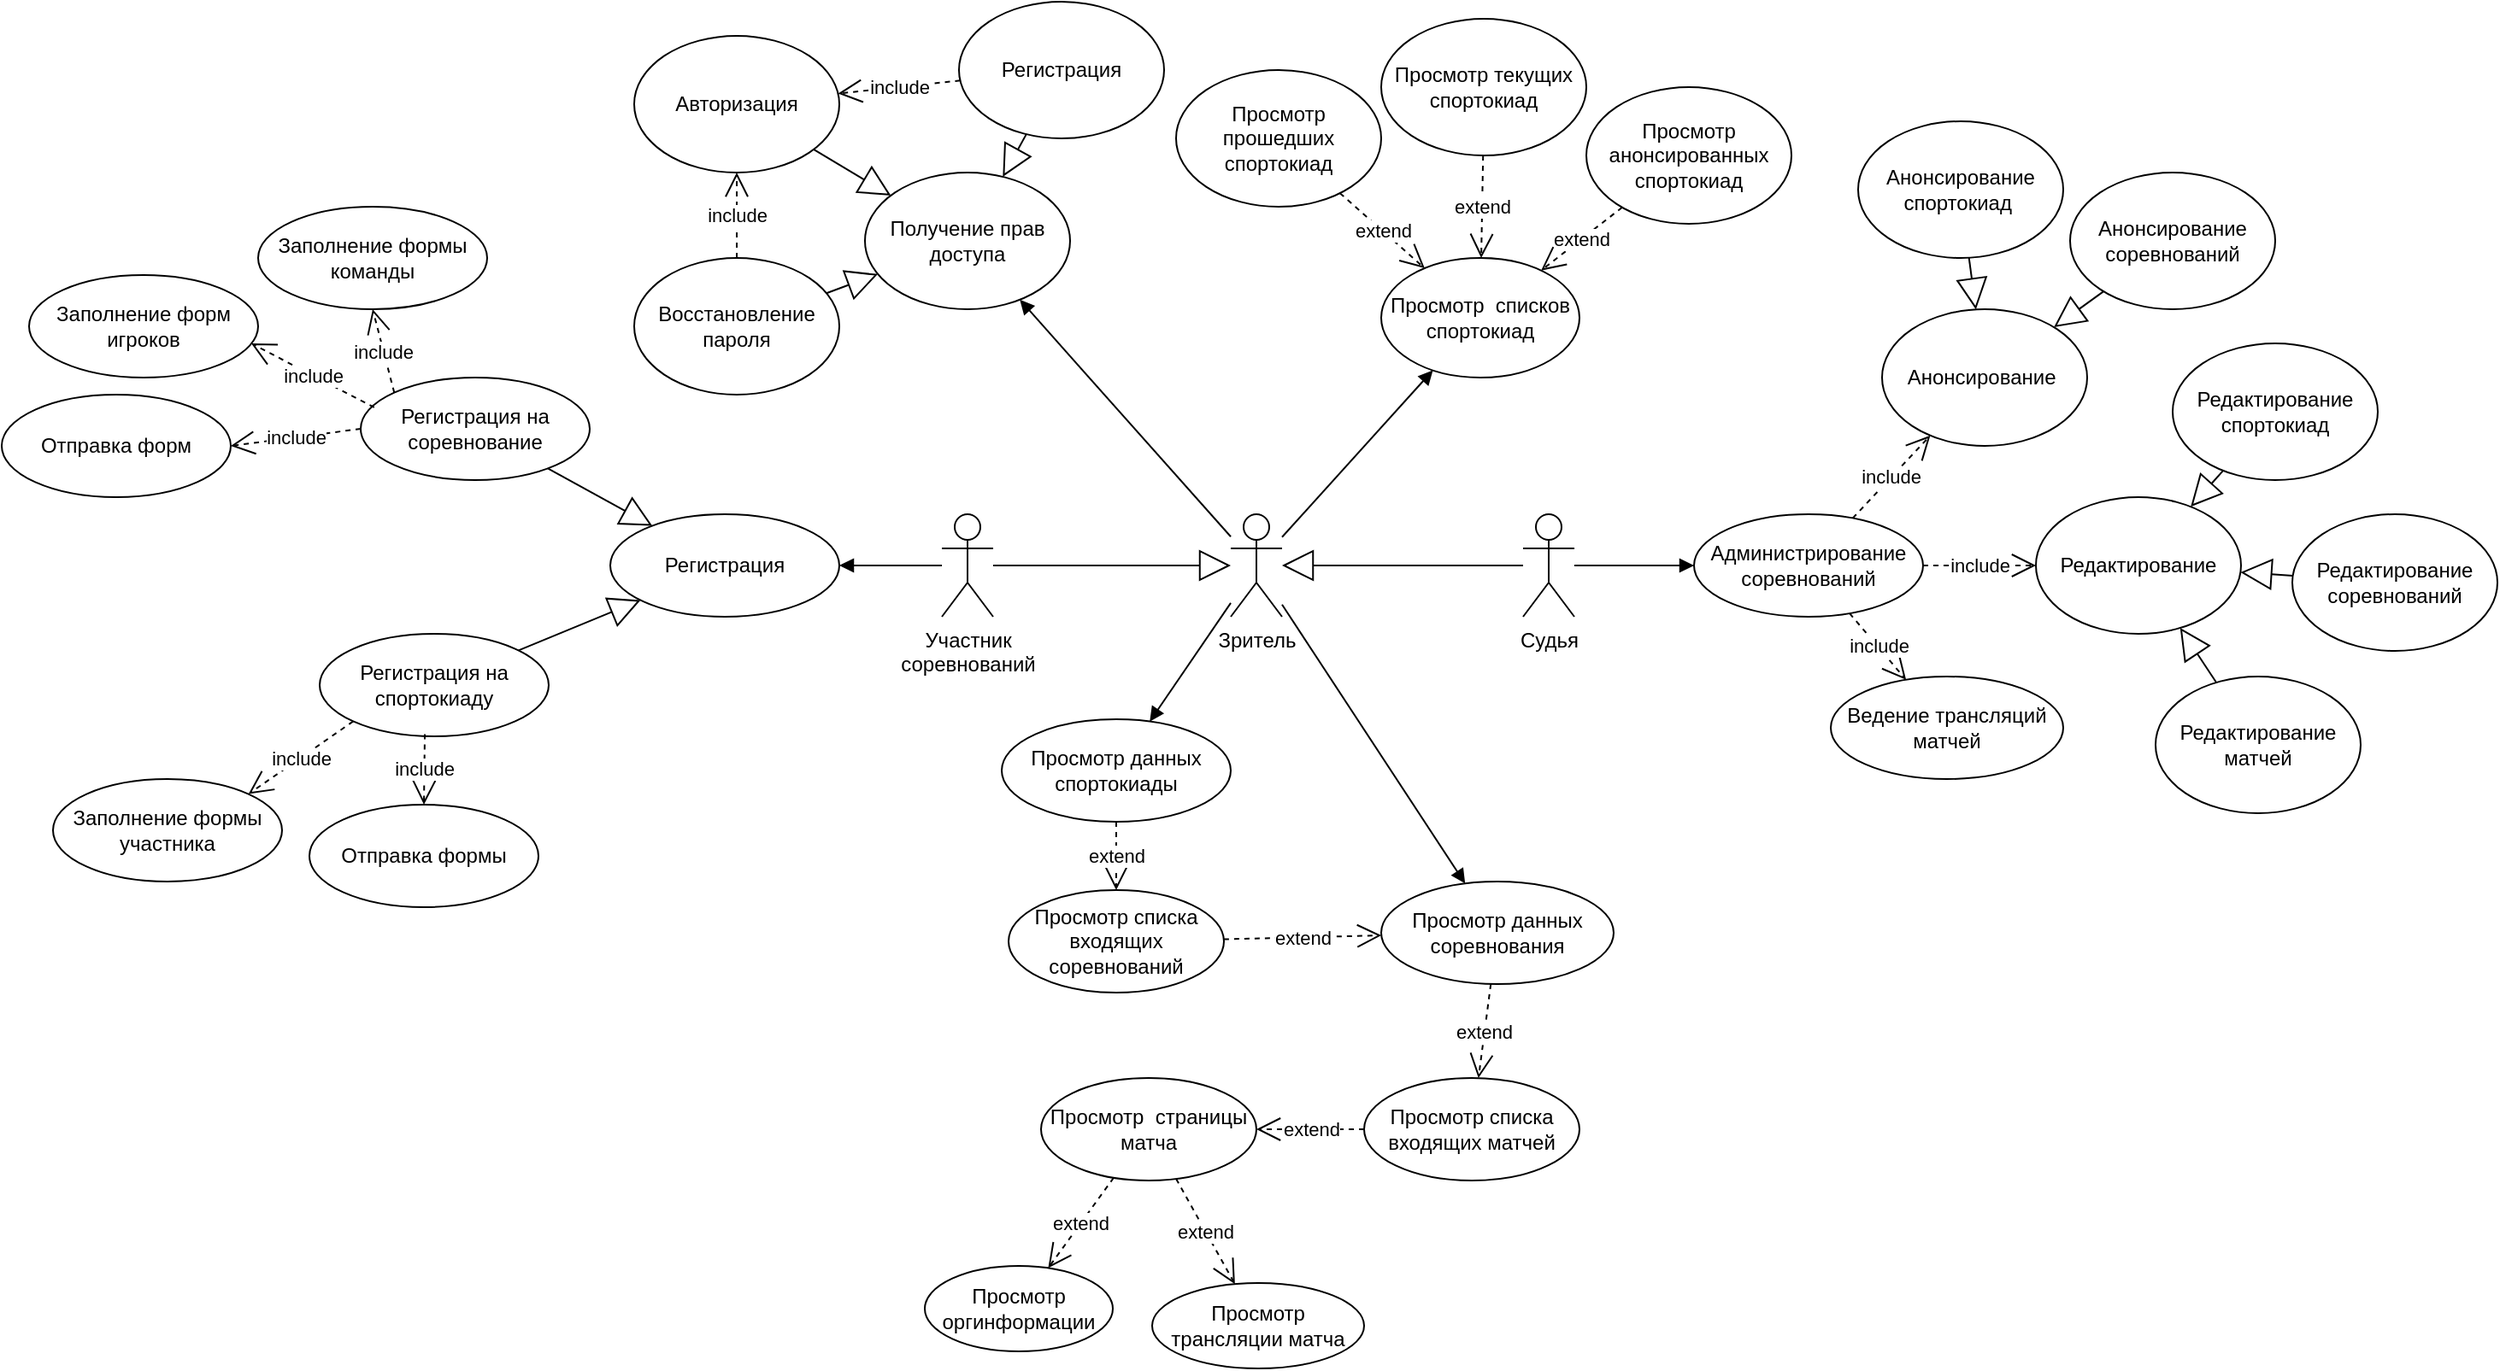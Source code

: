 <mxfile version="20.3.2" type="device"><diagram id="YYFFiIHqvIF_pzIB0dtG" name="Страница 1"><mxGraphModel dx="3945" dy="1483" grid="1" gridSize="10" guides="1" tooltips="1" connect="1" arrows="1" fold="1" page="1" pageScale="1" pageWidth="827" pageHeight="1169" math="0" shadow="0"><root><mxCell id="0"/><mxCell id="1" parent="0"/><mxCell id="IaCt-iZopH5ovdjnBkbf-1" value="Судья&lt;br&gt;" style="shape=umlActor;verticalLabelPosition=bottom;verticalAlign=top;html=1;outlineConnect=0;" parent="1" vertex="1"><mxGeometry x="570" y="430" width="30" height="60" as="geometry"/></mxCell><mxCell id="IaCt-iZopH5ovdjnBkbf-3" value="Участник &lt;br&gt;соревнований" style="shape=umlActor;verticalLabelPosition=bottom;verticalAlign=top;html=1;outlineConnect=0;" parent="1" vertex="1"><mxGeometry x="230" y="430" width="30" height="60" as="geometry"/></mxCell><mxCell id="IaCt-iZopH5ovdjnBkbf-6" value="Зритель" style="shape=umlActor;verticalLabelPosition=bottom;verticalAlign=top;html=1;outlineConnect=0;" parent="1" vertex="1"><mxGeometry x="399" y="430" width="30" height="60" as="geometry"/></mxCell><mxCell id="IaCt-iZopH5ovdjnBkbf-7" value="Просмотр&amp;nbsp; списков спортокиад" style="ellipse;whiteSpace=wrap;html=1;" parent="1" vertex="1"><mxGeometry x="487" y="280" width="116" height="70" as="geometry"/></mxCell><mxCell id="IaCt-iZopH5ovdjnBkbf-9" value="Просмотр прошедших&lt;br&gt;спортокиад" style="ellipse;whiteSpace=wrap;html=1;" parent="1" vertex="1"><mxGeometry x="367" y="170" width="120" height="80" as="geometry"/></mxCell><mxCell id="IaCt-iZopH5ovdjnBkbf-10" value="Просмотр анонсированных&lt;br&gt;спортокиад" style="ellipse;whiteSpace=wrap;html=1;" parent="1" vertex="1"><mxGeometry x="607" y="180" width="120" height="80" as="geometry"/></mxCell><mxCell id="IaCt-iZopH5ovdjnBkbf-11" value="Просмотр текущих&lt;br&gt;спортокиад" style="ellipse;whiteSpace=wrap;html=1;" parent="1" vertex="1"><mxGeometry x="487" y="140" width="120" height="80" as="geometry"/></mxCell><mxCell id="IaCt-iZopH5ovdjnBkbf-12" value="extend" style="endArrow=open;endSize=12;dashed=1;html=1;rounded=0;" parent="1" source="IaCt-iZopH5ovdjnBkbf-9" target="IaCt-iZopH5ovdjnBkbf-7" edge="1"><mxGeometry width="160" relative="1" as="geometry"><mxPoint x="461" y="190" as="sourcePoint"/><mxPoint x="621" y="190" as="targetPoint"/></mxGeometry></mxCell><mxCell id="IaCt-iZopH5ovdjnBkbf-13" value="extend" style="endArrow=open;endSize=12;dashed=1;html=1;rounded=0;" parent="1" source="IaCt-iZopH5ovdjnBkbf-10" target="IaCt-iZopH5ovdjnBkbf-7" edge="1"><mxGeometry width="160" relative="1" as="geometry"><mxPoint x="411.0" y="250" as="sourcePoint"/><mxPoint x="498.16" y="311.28" as="targetPoint"/></mxGeometry></mxCell><mxCell id="IaCt-iZopH5ovdjnBkbf-14" value="extend" style="endArrow=open;endSize=12;dashed=1;html=1;rounded=0;" parent="1" source="IaCt-iZopH5ovdjnBkbf-11" target="IaCt-iZopH5ovdjnBkbf-7" edge="1"><mxGeometry width="160" relative="1" as="geometry"><mxPoint x="421.0" y="260" as="sourcePoint"/><mxPoint x="508.16" y="321.28" as="targetPoint"/></mxGeometry></mxCell><mxCell id="IaCt-iZopH5ovdjnBkbf-15" value="" style="endArrow=block;endSize=16;endFill=0;html=1;rounded=0;" parent="1" source="IaCt-iZopH5ovdjnBkbf-1" target="IaCt-iZopH5ovdjnBkbf-6" edge="1"><mxGeometry width="160" relative="1" as="geometry"><mxPoint x="430" y="460" as="sourcePoint"/><mxPoint x="460" y="540" as="targetPoint"/></mxGeometry></mxCell><mxCell id="IaCt-iZopH5ovdjnBkbf-16" value="" style="endArrow=block;endSize=16;endFill=0;html=1;rounded=0;" parent="1" source="IaCt-iZopH5ovdjnBkbf-3" target="IaCt-iZopH5ovdjnBkbf-6" edge="1"><mxGeometry width="160" relative="1" as="geometry"><mxPoint x="310" y="500" as="sourcePoint"/><mxPoint x="580" y="470" as="targetPoint"/></mxGeometry></mxCell><mxCell id="IaCt-iZopH5ovdjnBkbf-17" value="Просмотр данных спортокиады" style="ellipse;whiteSpace=wrap;html=1;" parent="1" vertex="1"><mxGeometry x="265" y="550" width="134" height="60" as="geometry"/></mxCell><mxCell id="IaCt-iZopH5ovdjnBkbf-18" value="Просмотр данных соревнования" style="ellipse;whiteSpace=wrap;html=1;" parent="1" vertex="1"><mxGeometry x="487" y="645" width="136" height="60" as="geometry"/></mxCell><mxCell id="IaCt-iZopH5ovdjnBkbf-20" value="" style="html=1;verticalAlign=bottom;endArrow=block;rounded=0;" parent="1" target="IaCt-iZopH5ovdjnBkbf-17" edge="1" source="IaCt-iZopH5ovdjnBkbf-6"><mxGeometry width="80" relative="1" as="geometry"><mxPoint x="410" y="520" as="sourcePoint"/><mxPoint x="430" y="490" as="targetPoint"/></mxGeometry></mxCell><mxCell id="IaCt-iZopH5ovdjnBkbf-21" value="" style="html=1;verticalAlign=bottom;endArrow=block;rounded=0;" parent="1" target="IaCt-iZopH5ovdjnBkbf-18" edge="1" source="IaCt-iZopH5ovdjnBkbf-6"><mxGeometry width="80" relative="1" as="geometry"><mxPoint x="440" y="520" as="sourcePoint"/><mxPoint x="333" y="640" as="targetPoint"/></mxGeometry></mxCell><mxCell id="IaCt-iZopH5ovdjnBkbf-22" value="extend" style="endArrow=open;endSize=12;dashed=1;html=1;rounded=0;" parent="1" source="zCsc6Pg49jgHVW5mqzM0-1" target="IaCt-iZopH5ovdjnBkbf-18" edge="1"><mxGeometry width="160" relative="1" as="geometry"><mxPoint x="570" y="290" as="sourcePoint"/><mxPoint x="464.834" y="340.144" as="targetPoint"/></mxGeometry></mxCell><mxCell id="IaCt-iZopH5ovdjnBkbf-23" value="Получение прав доступа" style="ellipse;whiteSpace=wrap;html=1;" parent="1" vertex="1"><mxGeometry x="185" y="230" width="120" height="80" as="geometry"/></mxCell><mxCell id="IaCt-iZopH5ovdjnBkbf-24" value="" style="html=1;verticalAlign=bottom;endArrow=block;rounded=0;" parent="1" source="IaCt-iZopH5ovdjnBkbf-6" target="IaCt-iZopH5ovdjnBkbf-23" edge="1"><mxGeometry width="80" relative="1" as="geometry"><mxPoint x="390" y="510" as="sourcePoint"/><mxPoint x="419" y="630" as="targetPoint"/></mxGeometry></mxCell><mxCell id="IaCt-iZopH5ovdjnBkbf-25" value="Просмотр&amp;nbsp; страницы матча" style="ellipse;whiteSpace=wrap;html=1;" parent="1" vertex="1"><mxGeometry x="288" y="760" width="126" height="60" as="geometry"/></mxCell><mxCell id="IaCt-iZopH5ovdjnBkbf-26" value="extend" style="endArrow=open;endSize=12;dashed=1;html=1;rounded=0;" parent="1" source="zCsc6Pg49jgHVW5mqzM0-5" target="IaCt-iZopH5ovdjnBkbf-25" edge="1"><mxGeometry width="160" relative="1" as="geometry"><mxPoint x="463.734" y="681.124" as="sourcePoint"/><mxPoint x="522.266" y="748.876" as="targetPoint"/></mxGeometry></mxCell><mxCell id="IaCt-iZopH5ovdjnBkbf-27" value="Авторизация" style="ellipse;whiteSpace=wrap;html=1;" parent="1" vertex="1"><mxGeometry x="50" y="150" width="120" height="80" as="geometry"/></mxCell><mxCell id="IaCt-iZopH5ovdjnBkbf-28" value="Регистрация" style="ellipse;whiteSpace=wrap;html=1;" parent="1" vertex="1"><mxGeometry x="240" y="130" width="120" height="80" as="geometry"/></mxCell><mxCell id="IaCt-iZopH5ovdjnBkbf-29" value="Восстановление пароля" style="ellipse;whiteSpace=wrap;html=1;" parent="1" vertex="1"><mxGeometry x="50" y="280" width="120" height="80" as="geometry"/></mxCell><mxCell id="IaCt-iZopH5ovdjnBkbf-30" value="" style="endArrow=block;endSize=16;endFill=0;html=1;rounded=0;" parent="1" source="IaCt-iZopH5ovdjnBkbf-28" target="IaCt-iZopH5ovdjnBkbf-23" edge="1"><mxGeometry width="160" relative="1" as="geometry"><mxPoint x="244" y="286" as="sourcePoint"/><mxPoint x="404" y="286" as="targetPoint"/></mxGeometry></mxCell><mxCell id="IaCt-iZopH5ovdjnBkbf-31" value="" style="endArrow=block;endSize=16;endFill=0;html=1;rounded=0;" parent="1" source="IaCt-iZopH5ovdjnBkbf-27" target="IaCt-iZopH5ovdjnBkbf-23" edge="1"><mxGeometry width="160" relative="1" as="geometry"><mxPoint x="193.92" y="434.56" as="sourcePoint"/><mxPoint x="224" y="270" as="targetPoint"/></mxGeometry></mxCell><mxCell id="IaCt-iZopH5ovdjnBkbf-32" value="" style="endArrow=block;endSize=16;endFill=0;html=1;rounded=0;" parent="1" source="IaCt-iZopH5ovdjnBkbf-29" target="IaCt-iZopH5ovdjnBkbf-23" edge="1"><mxGeometry width="160" relative="1" as="geometry"><mxPoint x="203.92" y="444.56" as="sourcePoint"/><mxPoint x="291.574" y="374.284" as="targetPoint"/></mxGeometry></mxCell><mxCell id="IaCt-iZopH5ovdjnBkbf-33" value="include" style="endArrow=open;endSize=12;dashed=1;html=1;rounded=0;" parent="1" source="IaCt-iZopH5ovdjnBkbf-28" target="IaCt-iZopH5ovdjnBkbf-27" edge="1"><mxGeometry width="160" relative="1" as="geometry"><mxPoint x="537.623" y="367.177" as="sourcePoint"/><mxPoint x="596.377" y="434.823" as="targetPoint"/><mxPoint as="offset"/></mxGeometry></mxCell><mxCell id="IaCt-iZopH5ovdjnBkbf-36" value="include" style="endArrow=open;endSize=12;dashed=1;html=1;rounded=0;" parent="1" source="IaCt-iZopH5ovdjnBkbf-29" target="IaCt-iZopH5ovdjnBkbf-27" edge="1"><mxGeometry width="160" relative="1" as="geometry"><mxPoint x="174" y="376" as="sourcePoint"/><mxPoint x="174" y="436" as="targetPoint"/><mxPoint as="offset"/></mxGeometry></mxCell><mxCell id="zCsc6Pg49jgHVW5mqzM0-1" value="Просмотр списка входящих&lt;br&gt;соревнований" style="ellipse;whiteSpace=wrap;html=1;" parent="1" vertex="1"><mxGeometry x="269" y="650" width="126" height="60" as="geometry"/></mxCell><mxCell id="zCsc6Pg49jgHVW5mqzM0-3" value="extend" style="endArrow=open;endSize=12;dashed=1;html=1;rounded=0;" parent="1" source="IaCt-iZopH5ovdjnBkbf-17" target="zCsc6Pg49jgHVW5mqzM0-1" edge="1"><mxGeometry width="160" relative="1" as="geometry"><mxPoint x="463.37" y="681.298" as="sourcePoint"/><mxPoint x="522.63" y="748.702" as="targetPoint"/></mxGeometry></mxCell><mxCell id="zCsc6Pg49jgHVW5mqzM0-5" value="Просмотр списка входящих матчей" style="ellipse;whiteSpace=wrap;html=1;" parent="1" vertex="1"><mxGeometry x="477" y="760" width="126" height="60" as="geometry"/></mxCell><mxCell id="zCsc6Pg49jgHVW5mqzM0-6" value="&lt;span style=&quot;color: rgb(0, 0, 0); font-family: Helvetica; font-size: 11px; font-style: normal; font-variant-ligatures: normal; font-variant-caps: normal; font-weight: 400; letter-spacing: normal; orphans: 2; text-align: center; text-indent: 0px; text-transform: none; widows: 2; word-spacing: 0px; -webkit-text-stroke-width: 0px; background-color: rgb(255, 255, 255); text-decoration-thickness: initial; text-decoration-style: initial; text-decoration-color: initial; float: none; display: inline !important;&quot;&gt;extend&lt;/span&gt;" style="endArrow=open;endSize=12;dashed=1;html=1;rounded=0;" parent="1" source="IaCt-iZopH5ovdjnBkbf-18" target="zCsc6Pg49jgHVW5mqzM0-5" edge="1"><mxGeometry width="160" relative="1" as="geometry"><mxPoint x="419" y="690" as="sourcePoint"/><mxPoint x="630" y="860" as="targetPoint"/></mxGeometry></mxCell><mxCell id="zCsc6Pg49jgHVW5mqzM0-10" value="" style="html=1;verticalAlign=bottom;endArrow=block;rounded=0;" parent="1" source="IaCt-iZopH5ovdjnBkbf-6" target="IaCt-iZopH5ovdjnBkbf-7" edge="1"><mxGeometry width="80" relative="1" as="geometry"><mxPoint x="450" y="520" as="sourcePoint"/><mxPoint x="530" y="344.805" as="targetPoint"/></mxGeometry></mxCell><mxCell id="zCsc6Pg49jgHVW5mqzM0-11" value="Просмотр трансляции матча" style="ellipse;whiteSpace=wrap;html=1;" parent="1" vertex="1"><mxGeometry x="353" y="880" width="124" height="50" as="geometry"/></mxCell><mxCell id="zCsc6Pg49jgHVW5mqzM0-12" value="extend" style="endArrow=open;endSize=12;dashed=1;html=1;rounded=0;" parent="1" source="IaCt-iZopH5ovdjnBkbf-25" target="zCsc6Pg49jgHVW5mqzM0-11" edge="1"><mxGeometry width="160" relative="1" as="geometry"><mxPoint x="643" y="940" as="sourcePoint"/><mxPoint x="589.429" y="988.731" as="targetPoint"/></mxGeometry></mxCell><mxCell id="zCsc6Pg49jgHVW5mqzM0-13" value="Просмотр оргинформации" style="ellipse;whiteSpace=wrap;html=1;" parent="1" vertex="1"><mxGeometry x="220" y="870" width="110" height="50" as="geometry"/></mxCell><mxCell id="zCsc6Pg49jgHVW5mqzM0-14" value="extend" style="endArrow=open;endSize=12;dashed=1;html=1;rounded=0;" parent="1" source="IaCt-iZopH5ovdjnBkbf-25" target="zCsc6Pg49jgHVW5mqzM0-13" edge="1"><mxGeometry width="160" relative="1" as="geometry"><mxPoint x="545" y="1040" as="sourcePoint"/><mxPoint x="582" y="1100" as="targetPoint"/></mxGeometry></mxCell><mxCell id="mUId1m_sOmBjOgqleylI-11" value="Регистрация на соревнование" style="ellipse;whiteSpace=wrap;html=1;" vertex="1" parent="1"><mxGeometry x="-110" y="350" width="134" height="60" as="geometry"/></mxCell><mxCell id="mUId1m_sOmBjOgqleylI-12" value="" style="html=1;verticalAlign=bottom;endArrow=block;rounded=0;entryX=1;entryY=0.5;entryDx=0;entryDy=0;" edge="1" parent="1" source="IaCt-iZopH5ovdjnBkbf-3" target="mUId1m_sOmBjOgqleylI-21"><mxGeometry width="80" relative="1" as="geometry"><mxPoint x="420" y="530" as="sourcePoint"/><mxPoint x="150" y="470" as="targetPoint"/></mxGeometry></mxCell><mxCell id="mUId1m_sOmBjOgqleylI-13" value="Заполнение формы&lt;br&gt;команды" style="ellipse;whiteSpace=wrap;html=1;" vertex="1" parent="1"><mxGeometry x="-170" y="250" width="134" height="60" as="geometry"/></mxCell><mxCell id="mUId1m_sOmBjOgqleylI-15" value="Заполнение форм игроков" style="ellipse;whiteSpace=wrap;html=1;" vertex="1" parent="1"><mxGeometry x="-304" y="290" width="134" height="60" as="geometry"/></mxCell><mxCell id="mUId1m_sOmBjOgqleylI-17" value="include" style="endArrow=open;endSize=12;dashed=1;html=1;rounded=0;entryX=0.5;entryY=1;entryDx=0;entryDy=0;exitX=0;exitY=0;exitDx=0;exitDy=0;" edge="1" parent="1" source="mUId1m_sOmBjOgqleylI-11" target="mUId1m_sOmBjOgqleylI-13"><mxGeometry width="160" relative="1" as="geometry"><mxPoint x="-182.289" y="410.002" as="sourcePoint"/><mxPoint x="-299.997" y="521.743" as="targetPoint"/></mxGeometry></mxCell><mxCell id="mUId1m_sOmBjOgqleylI-18" value="include" style="endArrow=open;endSize=12;dashed=1;html=1;rounded=0;entryX=0.97;entryY=0.667;entryDx=0;entryDy=0;exitX=0.059;exitY=0.291;exitDx=0;exitDy=0;entryPerimeter=0;exitPerimeter=0;" edge="1" parent="1" source="mUId1m_sOmBjOgqleylI-11" target="mUId1m_sOmBjOgqleylI-15"><mxGeometry width="160" relative="1" as="geometry"><mxPoint x="-140.0" y="380" as="sourcePoint"/><mxPoint x="-240.02" y="340" as="targetPoint"/></mxGeometry></mxCell><mxCell id="mUId1m_sOmBjOgqleylI-19" value="Отправка форм" style="ellipse;whiteSpace=wrap;html=1;" vertex="1" parent="1"><mxGeometry x="-320" y="360" width="134" height="60" as="geometry"/></mxCell><mxCell id="mUId1m_sOmBjOgqleylI-20" value="include" style="endArrow=open;endSize=12;dashed=1;html=1;rounded=0;entryX=1;entryY=0.5;entryDx=0;entryDy=0;exitX=0;exitY=0.5;exitDx=0;exitDy=0;" edge="1" parent="1" source="mUId1m_sOmBjOgqleylI-11" target="mUId1m_sOmBjOgqleylI-19"><mxGeometry width="160" relative="1" as="geometry"><mxPoint x="-134.372" y="393.62" as="sourcePoint"/><mxPoint x="-235.732" y="406.76" as="targetPoint"/></mxGeometry></mxCell><mxCell id="mUId1m_sOmBjOgqleylI-21" value="Регистрация" style="ellipse;whiteSpace=wrap;html=1;" vertex="1" parent="1"><mxGeometry x="36" y="430" width="134" height="60" as="geometry"/></mxCell><mxCell id="mUId1m_sOmBjOgqleylI-23" value="Администрирование соревнований" style="ellipse;whiteSpace=wrap;html=1;" vertex="1" parent="1"><mxGeometry x="670" y="430" width="134" height="60" as="geometry"/></mxCell><mxCell id="mUId1m_sOmBjOgqleylI-24" value="" style="html=1;verticalAlign=bottom;endArrow=block;rounded=0;entryX=0;entryY=0.5;entryDx=0;entryDy=0;" edge="1" parent="1" source="IaCt-iZopH5ovdjnBkbf-1" target="mUId1m_sOmBjOgqleylI-23"><mxGeometry width="80" relative="1" as="geometry"><mxPoint x="240" y="470" as="sourcePoint"/><mxPoint x="164" y="470" as="targetPoint"/></mxGeometry></mxCell><mxCell id="mUId1m_sOmBjOgqleylI-25" value="Анонсирование спортокиад&amp;nbsp;" style="ellipse;whiteSpace=wrap;html=1;" vertex="1" parent="1"><mxGeometry x="766" y="200" width="120" height="80" as="geometry"/></mxCell><mxCell id="mUId1m_sOmBjOgqleylI-26" value="Анонсирование&amp;nbsp;" style="ellipse;whiteSpace=wrap;html=1;" vertex="1" parent="1"><mxGeometry x="780" y="310" width="120" height="80" as="geometry"/></mxCell><mxCell id="mUId1m_sOmBjOgqleylI-27" value="Анонсирование соревнований" style="ellipse;whiteSpace=wrap;html=1;" vertex="1" parent="1"><mxGeometry x="890" y="230" width="120" height="80" as="geometry"/></mxCell><mxCell id="mUId1m_sOmBjOgqleylI-28" value="" style="endArrow=block;endSize=16;endFill=0;html=1;rounded=0;" edge="1" parent="1" source="mUId1m_sOmBjOgqleylI-25" target="mUId1m_sOmBjOgqleylI-26"><mxGeometry width="160" relative="1" as="geometry"><mxPoint x="580" y="470" as="sourcePoint"/><mxPoint x="439" y="470" as="targetPoint"/></mxGeometry></mxCell><mxCell id="mUId1m_sOmBjOgqleylI-29" value="" style="endArrow=block;endSize=16;endFill=0;html=1;rounded=0;" edge="1" parent="1" source="mUId1m_sOmBjOgqleylI-27" target="mUId1m_sOmBjOgqleylI-26"><mxGeometry width="160" relative="1" as="geometry"><mxPoint x="960" y="320" as="sourcePoint"/><mxPoint x="939.426" y="361.716" as="targetPoint"/></mxGeometry></mxCell><mxCell id="mUId1m_sOmBjOgqleylI-30" value="include" style="endArrow=open;endSize=12;dashed=1;html=1;rounded=0;" edge="1" parent="1" source="mUId1m_sOmBjOgqleylI-23" target="mUId1m_sOmBjOgqleylI-26"><mxGeometry width="160" relative="1" as="geometry"><mxPoint x="864" y="525" as="sourcePoint"/><mxPoint x="840.0" y="585" as="targetPoint"/></mxGeometry></mxCell><mxCell id="mUId1m_sOmBjOgqleylI-31" style="edgeStyle=orthogonalEdgeStyle;rounded=0;orthogonalLoop=1;jettySize=auto;html=1;exitX=0.5;exitY=1;exitDx=0;exitDy=0;" edge="1" parent="1" source="mUId1m_sOmBjOgqleylI-26" target="mUId1m_sOmBjOgqleylI-26"><mxGeometry relative="1" as="geometry"/></mxCell><mxCell id="mUId1m_sOmBjOgqleylI-32" value="Редактирование" style="ellipse;whiteSpace=wrap;html=1;" vertex="1" parent="1"><mxGeometry x="870" y="420" width="120" height="80" as="geometry"/></mxCell><mxCell id="mUId1m_sOmBjOgqleylI-33" value="Редактирование матчей" style="ellipse;whiteSpace=wrap;html=1;" vertex="1" parent="1"><mxGeometry x="940" y="525" width="120" height="80" as="geometry"/></mxCell><mxCell id="mUId1m_sOmBjOgqleylI-34" value="Редактирование соревнований" style="ellipse;whiteSpace=wrap;html=1;" vertex="1" parent="1"><mxGeometry x="1020" y="430" width="120" height="80" as="geometry"/></mxCell><mxCell id="mUId1m_sOmBjOgqleylI-35" value="Редактирование спортокиад" style="ellipse;whiteSpace=wrap;html=1;" vertex="1" parent="1"><mxGeometry x="950" y="330" width="120" height="80" as="geometry"/></mxCell><mxCell id="mUId1m_sOmBjOgqleylI-36" value="include" style="endArrow=open;endSize=12;dashed=1;html=1;rounded=0;" edge="1" parent="1" source="mUId1m_sOmBjOgqleylI-23" target="mUId1m_sOmBjOgqleylI-32"><mxGeometry width="160" relative="1" as="geometry"><mxPoint x="773.13" y="442.46" as="sourcePoint"/><mxPoint x="807.574" y="388.284" as="targetPoint"/></mxGeometry></mxCell><mxCell id="mUId1m_sOmBjOgqleylI-37" value="" style="endArrow=block;endSize=16;endFill=0;html=1;rounded=0;" edge="1" parent="1" source="mUId1m_sOmBjOgqleylI-33" target="mUId1m_sOmBjOgqleylI-32"><mxGeometry width="160" relative="1" as="geometry"><mxPoint x="937.574" y="318.284" as="sourcePoint"/><mxPoint x="907.96" y="345.92" as="targetPoint"/></mxGeometry></mxCell><mxCell id="mUId1m_sOmBjOgqleylI-38" value="" style="endArrow=block;endSize=16;endFill=0;html=1;rounded=0;" edge="1" parent="1" source="mUId1m_sOmBjOgqleylI-34" target="mUId1m_sOmBjOgqleylI-32"><mxGeometry width="160" relative="1" as="geometry"><mxPoint x="947.574" y="328.284" as="sourcePoint"/><mxPoint x="917.96" y="355.92" as="targetPoint"/></mxGeometry></mxCell><mxCell id="mUId1m_sOmBjOgqleylI-39" value="" style="endArrow=block;endSize=16;endFill=0;html=1;rounded=0;" edge="1" parent="1" source="mUId1m_sOmBjOgqleylI-35" target="mUId1m_sOmBjOgqleylI-32"><mxGeometry width="160" relative="1" as="geometry"><mxPoint x="957.574" y="338.284" as="sourcePoint"/><mxPoint x="927.96" y="365.92" as="targetPoint"/></mxGeometry></mxCell><mxCell id="mUId1m_sOmBjOgqleylI-40" value="Ведение трансляций матчей" style="ellipse;whiteSpace=wrap;html=1;" vertex="1" parent="1"><mxGeometry x="750" y="525" width="136" height="60" as="geometry"/></mxCell><mxCell id="mUId1m_sOmBjOgqleylI-41" value="include" style="endArrow=open;endSize=12;dashed=1;html=1;rounded=0;" edge="1" parent="1" source="mUId1m_sOmBjOgqleylI-23" target="mUId1m_sOmBjOgqleylI-40"><mxGeometry width="160" relative="1" as="geometry"><mxPoint x="814.0" y="470" as="sourcePoint"/><mxPoint x="880" y="470" as="targetPoint"/></mxGeometry></mxCell><mxCell id="mUId1m_sOmBjOgqleylI-44" value="Регистрация на спортокиаду" style="ellipse;whiteSpace=wrap;html=1;" vertex="1" parent="1"><mxGeometry x="-134" y="500" width="134" height="60" as="geometry"/></mxCell><mxCell id="mUId1m_sOmBjOgqleylI-46" value="Отправка формы" style="ellipse;whiteSpace=wrap;html=1;" vertex="1" parent="1"><mxGeometry x="-140" y="600" width="134" height="60" as="geometry"/></mxCell><mxCell id="mUId1m_sOmBjOgqleylI-47" value="Заполнение формы участника" style="ellipse;whiteSpace=wrap;html=1;" vertex="1" parent="1"><mxGeometry x="-290" y="585" width="134" height="60" as="geometry"/></mxCell><mxCell id="mUId1m_sOmBjOgqleylI-48" value="include" style="endArrow=open;endSize=12;dashed=1;html=1;rounded=0;entryX=0.5;entryY=0;entryDx=0;entryDy=0;exitX=0.459;exitY=0.98;exitDx=0;exitDy=0;exitPerimeter=0;" edge="1" parent="1" source="mUId1m_sOmBjOgqleylI-44" target="mUId1m_sOmBjOgqleylI-46"><mxGeometry width="160" relative="1" as="geometry"><mxPoint x="-100.0" y="390" as="sourcePoint"/><mxPoint x="-176.0" y="400" as="targetPoint"/></mxGeometry></mxCell><mxCell id="mUId1m_sOmBjOgqleylI-49" value="include" style="endArrow=open;endSize=12;dashed=1;html=1;rounded=0;entryX=1;entryY=0;entryDx=0;entryDy=0;exitX=0;exitY=1;exitDx=0;exitDy=0;" edge="1" parent="1" source="mUId1m_sOmBjOgqleylI-44" target="mUId1m_sOmBjOgqleylI-47"><mxGeometry width="160" relative="1" as="geometry"><mxPoint x="-62.494" y="568.8" as="sourcePoint"/><mxPoint x="-63" y="610" as="targetPoint"/></mxGeometry></mxCell><mxCell id="mUId1m_sOmBjOgqleylI-51" value="" style="endArrow=block;endSize=16;endFill=0;html=1;rounded=0;" edge="1" parent="1" source="mUId1m_sOmBjOgqleylI-44" target="mUId1m_sOmBjOgqleylI-21"><mxGeometry width="160" relative="1" as="geometry"><mxPoint x="-19.999" y="475.682" as="sourcePoint"/><mxPoint x="9.931" y="464.326" as="targetPoint"/></mxGeometry></mxCell><mxCell id="mUId1m_sOmBjOgqleylI-52" value="" style="endArrow=block;endSize=16;endFill=0;html=1;rounded=0;" edge="1" parent="1" source="mUId1m_sOmBjOgqleylI-11" target="mUId1m_sOmBjOgqleylI-21"><mxGeometry width="160" relative="1" as="geometry"><mxPoint x="-7.625" y="519.721" as="sourcePoint"/><mxPoint x="63.683" y="490.307" as="targetPoint"/></mxGeometry></mxCell></root></mxGraphModel></diagram></mxfile>
